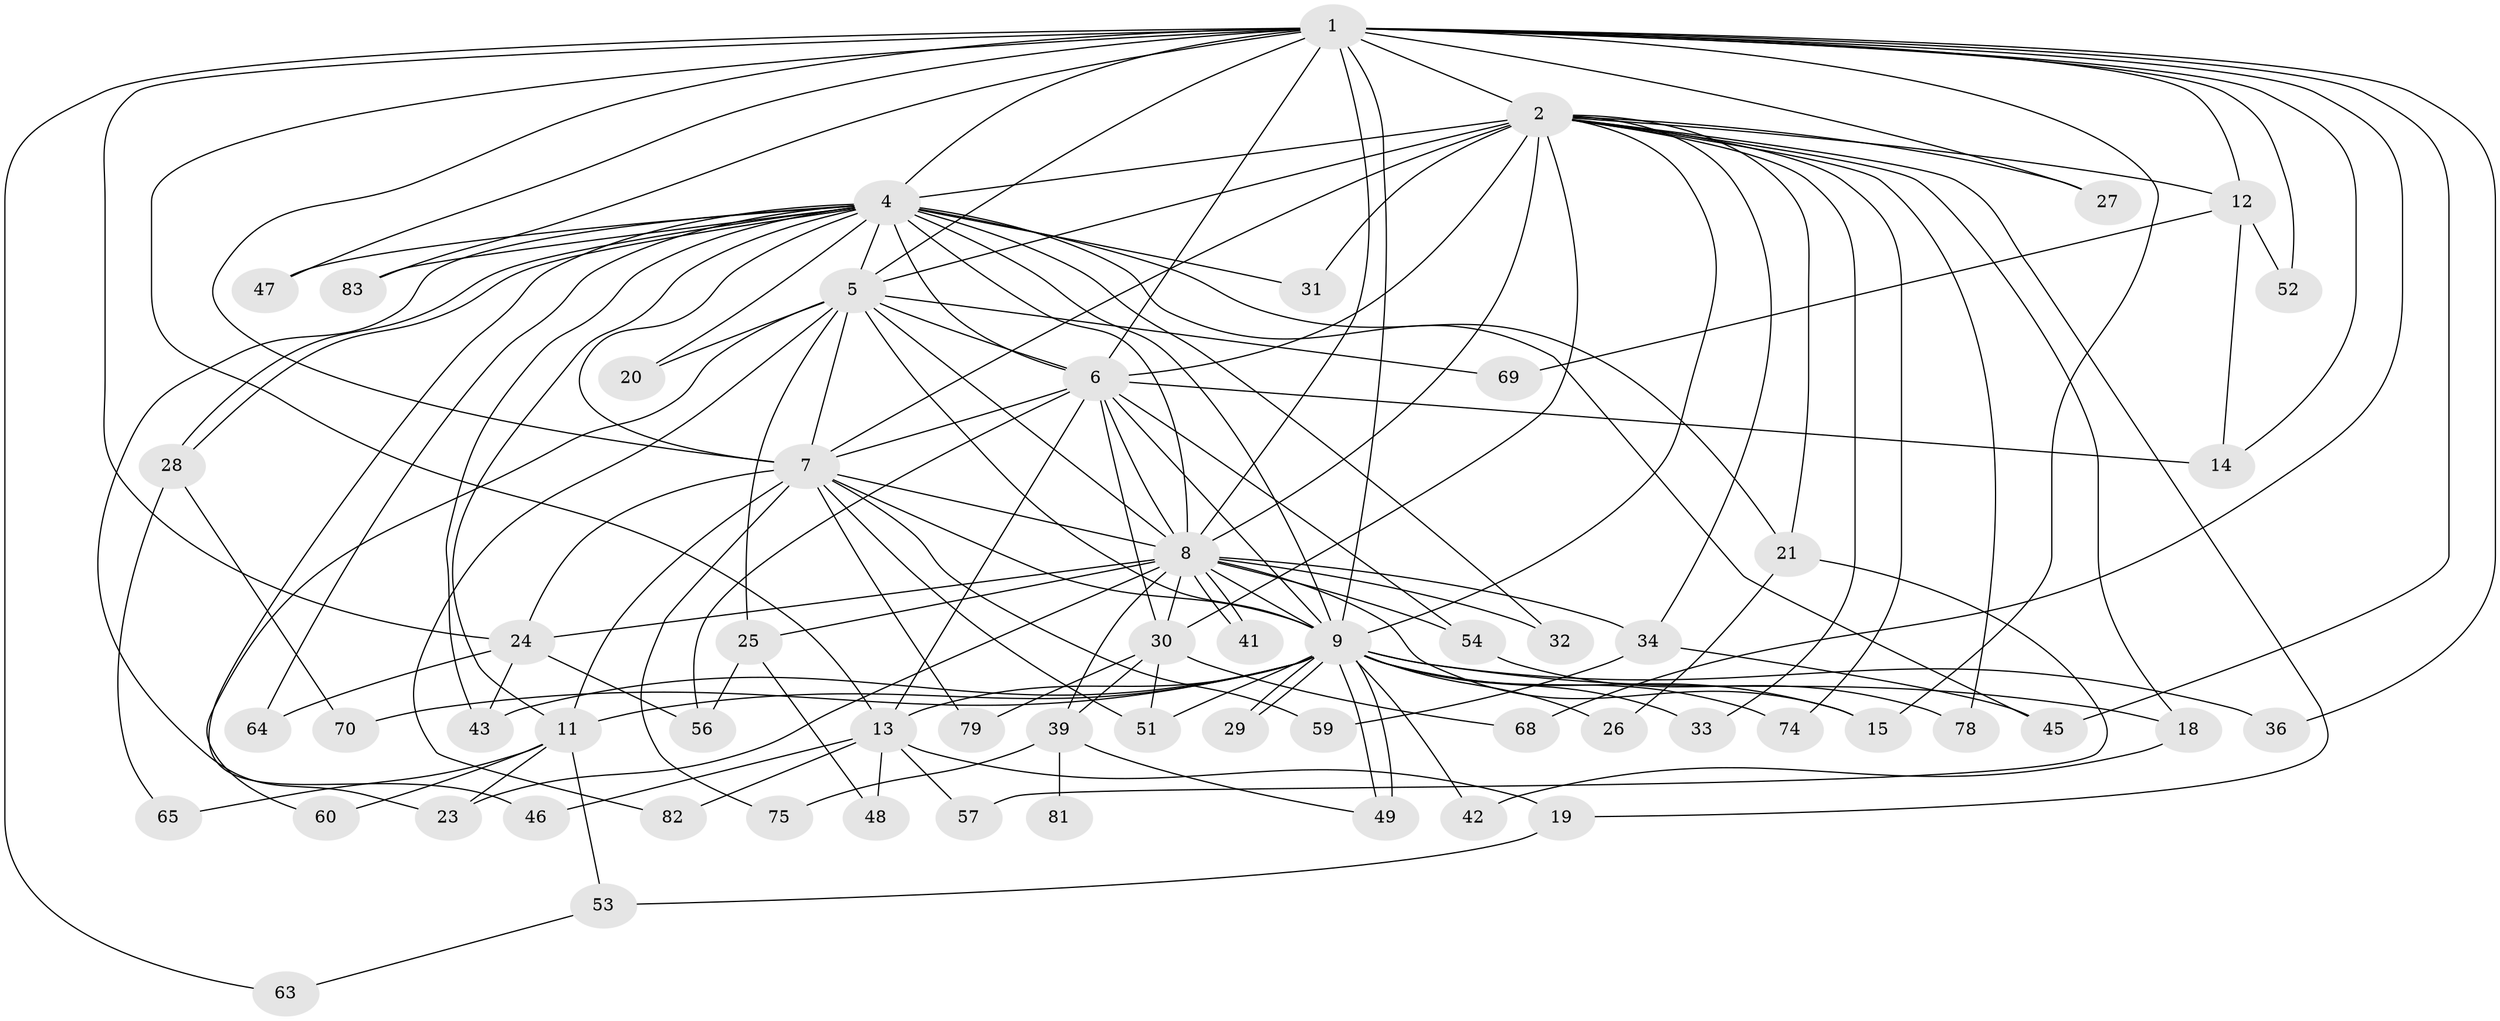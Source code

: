 // original degree distribution, {18: 0.012048192771084338, 14: 0.012048192771084338, 15: 0.03614457831325301, 24: 0.012048192771084338, 12: 0.012048192771084338, 16: 0.012048192771084338, 22: 0.012048192771084338, 28: 0.012048192771084338, 5: 0.04819277108433735, 6: 0.012048192771084338, 8: 0.012048192771084338, 3: 0.21686746987951808, 4: 0.07228915662650602, 2: 0.5060240963855421, 7: 0.012048192771084338}
// Generated by graph-tools (version 1.1) at 2025/11/02/27/25 16:11:02]
// undirected, 60 vertices, 143 edges
graph export_dot {
graph [start="1"]
  node [color=gray90,style=filled];
  1 [super="+3"];
  2 [super="+10"];
  4 [super="+76"];
  5 [super="+50"];
  6 [super="+16"];
  7 [super="+17"];
  8 [super="+22"];
  9 [super="+44"];
  11 [super="+40"];
  12 [super="+62"];
  13 [super="+71"];
  14;
  15 [super="+61"];
  18;
  19;
  20;
  21;
  23 [super="+80"];
  24 [super="+35"];
  25 [super="+38"];
  26;
  27;
  28;
  29;
  30 [super="+55"];
  31;
  32 [super="+37"];
  33;
  34;
  36;
  39 [super="+67"];
  41;
  42;
  43 [super="+77"];
  45 [super="+72"];
  46;
  47;
  48;
  49;
  51 [super="+66"];
  52;
  53;
  54 [super="+73"];
  56 [super="+58"];
  57;
  59;
  60;
  63;
  64;
  65;
  68;
  69;
  70;
  74;
  75;
  78;
  79;
  81;
  82;
  83;
  1 -- 2 [weight=4];
  1 -- 4 [weight=2];
  1 -- 5 [weight=2];
  1 -- 6 [weight=2];
  1 -- 7 [weight=3];
  1 -- 8 [weight=2];
  1 -- 9 [weight=2];
  1 -- 12 [weight=2];
  1 -- 27;
  1 -- 36;
  1 -- 47;
  1 -- 52;
  1 -- 63;
  1 -- 83;
  1 -- 68;
  1 -- 13;
  1 -- 14;
  1 -- 15;
  1 -- 24;
  1 -- 45;
  2 -- 4 [weight=2];
  2 -- 5 [weight=2];
  2 -- 6 [weight=2];
  2 -- 7 [weight=2];
  2 -- 8 [weight=2];
  2 -- 9 [weight=2];
  2 -- 27;
  2 -- 31;
  2 -- 33;
  2 -- 74;
  2 -- 34;
  2 -- 78;
  2 -- 18;
  2 -- 19;
  2 -- 21;
  2 -- 30;
  2 -- 12;
  4 -- 5;
  4 -- 6;
  4 -- 7;
  4 -- 8 [weight=2];
  4 -- 9;
  4 -- 11;
  4 -- 20;
  4 -- 21;
  4 -- 28;
  4 -- 28;
  4 -- 31;
  4 -- 45;
  4 -- 46;
  4 -- 47;
  4 -- 64;
  4 -- 83;
  4 -- 43;
  4 -- 23;
  4 -- 32;
  5 -- 6;
  5 -- 7;
  5 -- 8;
  5 -- 9 [weight=2];
  5 -- 20;
  5 -- 25;
  5 -- 60;
  5 -- 69;
  5 -- 82;
  6 -- 7;
  6 -- 8;
  6 -- 9;
  6 -- 13;
  6 -- 30;
  6 -- 54;
  6 -- 14;
  6 -- 56;
  7 -- 8;
  7 -- 9;
  7 -- 59;
  7 -- 75;
  7 -- 79;
  7 -- 51;
  7 -- 24;
  7 -- 11;
  8 -- 9 [weight=2];
  8 -- 15;
  8 -- 23;
  8 -- 25 [weight=2];
  8 -- 32 [weight=2];
  8 -- 34;
  8 -- 39;
  8 -- 41;
  8 -- 41;
  8 -- 54 [weight=2];
  8 -- 30;
  8 -- 24;
  9 -- 11;
  9 -- 18;
  9 -- 26;
  9 -- 29;
  9 -- 29;
  9 -- 33;
  9 -- 36;
  9 -- 42;
  9 -- 43;
  9 -- 49;
  9 -- 49;
  9 -- 51;
  9 -- 74;
  9 -- 70;
  9 -- 15;
  9 -- 13;
  11 -- 23;
  11 -- 53;
  11 -- 65;
  11 -- 60;
  12 -- 14;
  12 -- 52;
  12 -- 69;
  13 -- 19;
  13 -- 46;
  13 -- 48;
  13 -- 57;
  13 -- 82;
  18 -- 42;
  19 -- 53;
  21 -- 26;
  21 -- 57;
  24 -- 56;
  24 -- 64;
  24 -- 43;
  25 -- 48;
  25 -- 56;
  28 -- 65;
  28 -- 70;
  30 -- 39;
  30 -- 51;
  30 -- 68;
  30 -- 79;
  34 -- 45;
  34 -- 59;
  39 -- 81;
  39 -- 49;
  39 -- 75;
  53 -- 63;
  54 -- 78;
}
